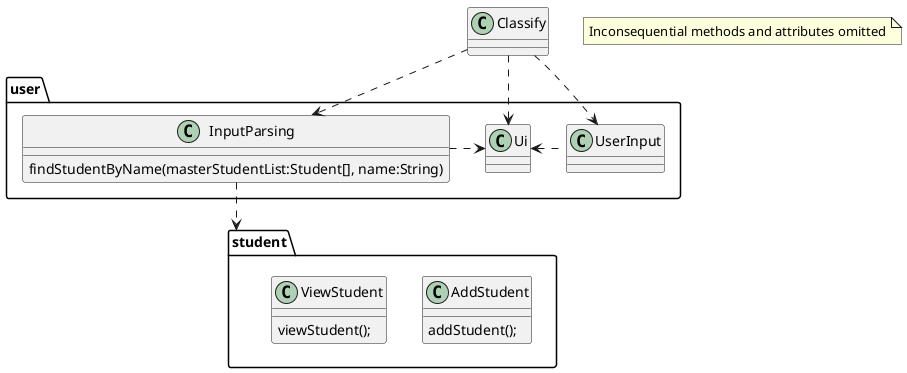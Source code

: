@startuml InputParsing

class Classify {
    
}

package user {
    class InputParsing {
        findStudentByName(masterStudentList:Student[], name:String)
    }

    class Ui {

    }

    class UserInput {

    }
}

package student {
    class AddStudent {
        addStudent();
    }

    class ViewStudent {
        viewStudent();
    }
}

Classify ..> InputParsing
Classify ..> UserInput
Classify ..> Ui
UserInput ...l> Ui
InputParsing ...r> Ui
InputParsing ..> student

note "Inconsequential methods and attributes omitted" as N1

@enduml
